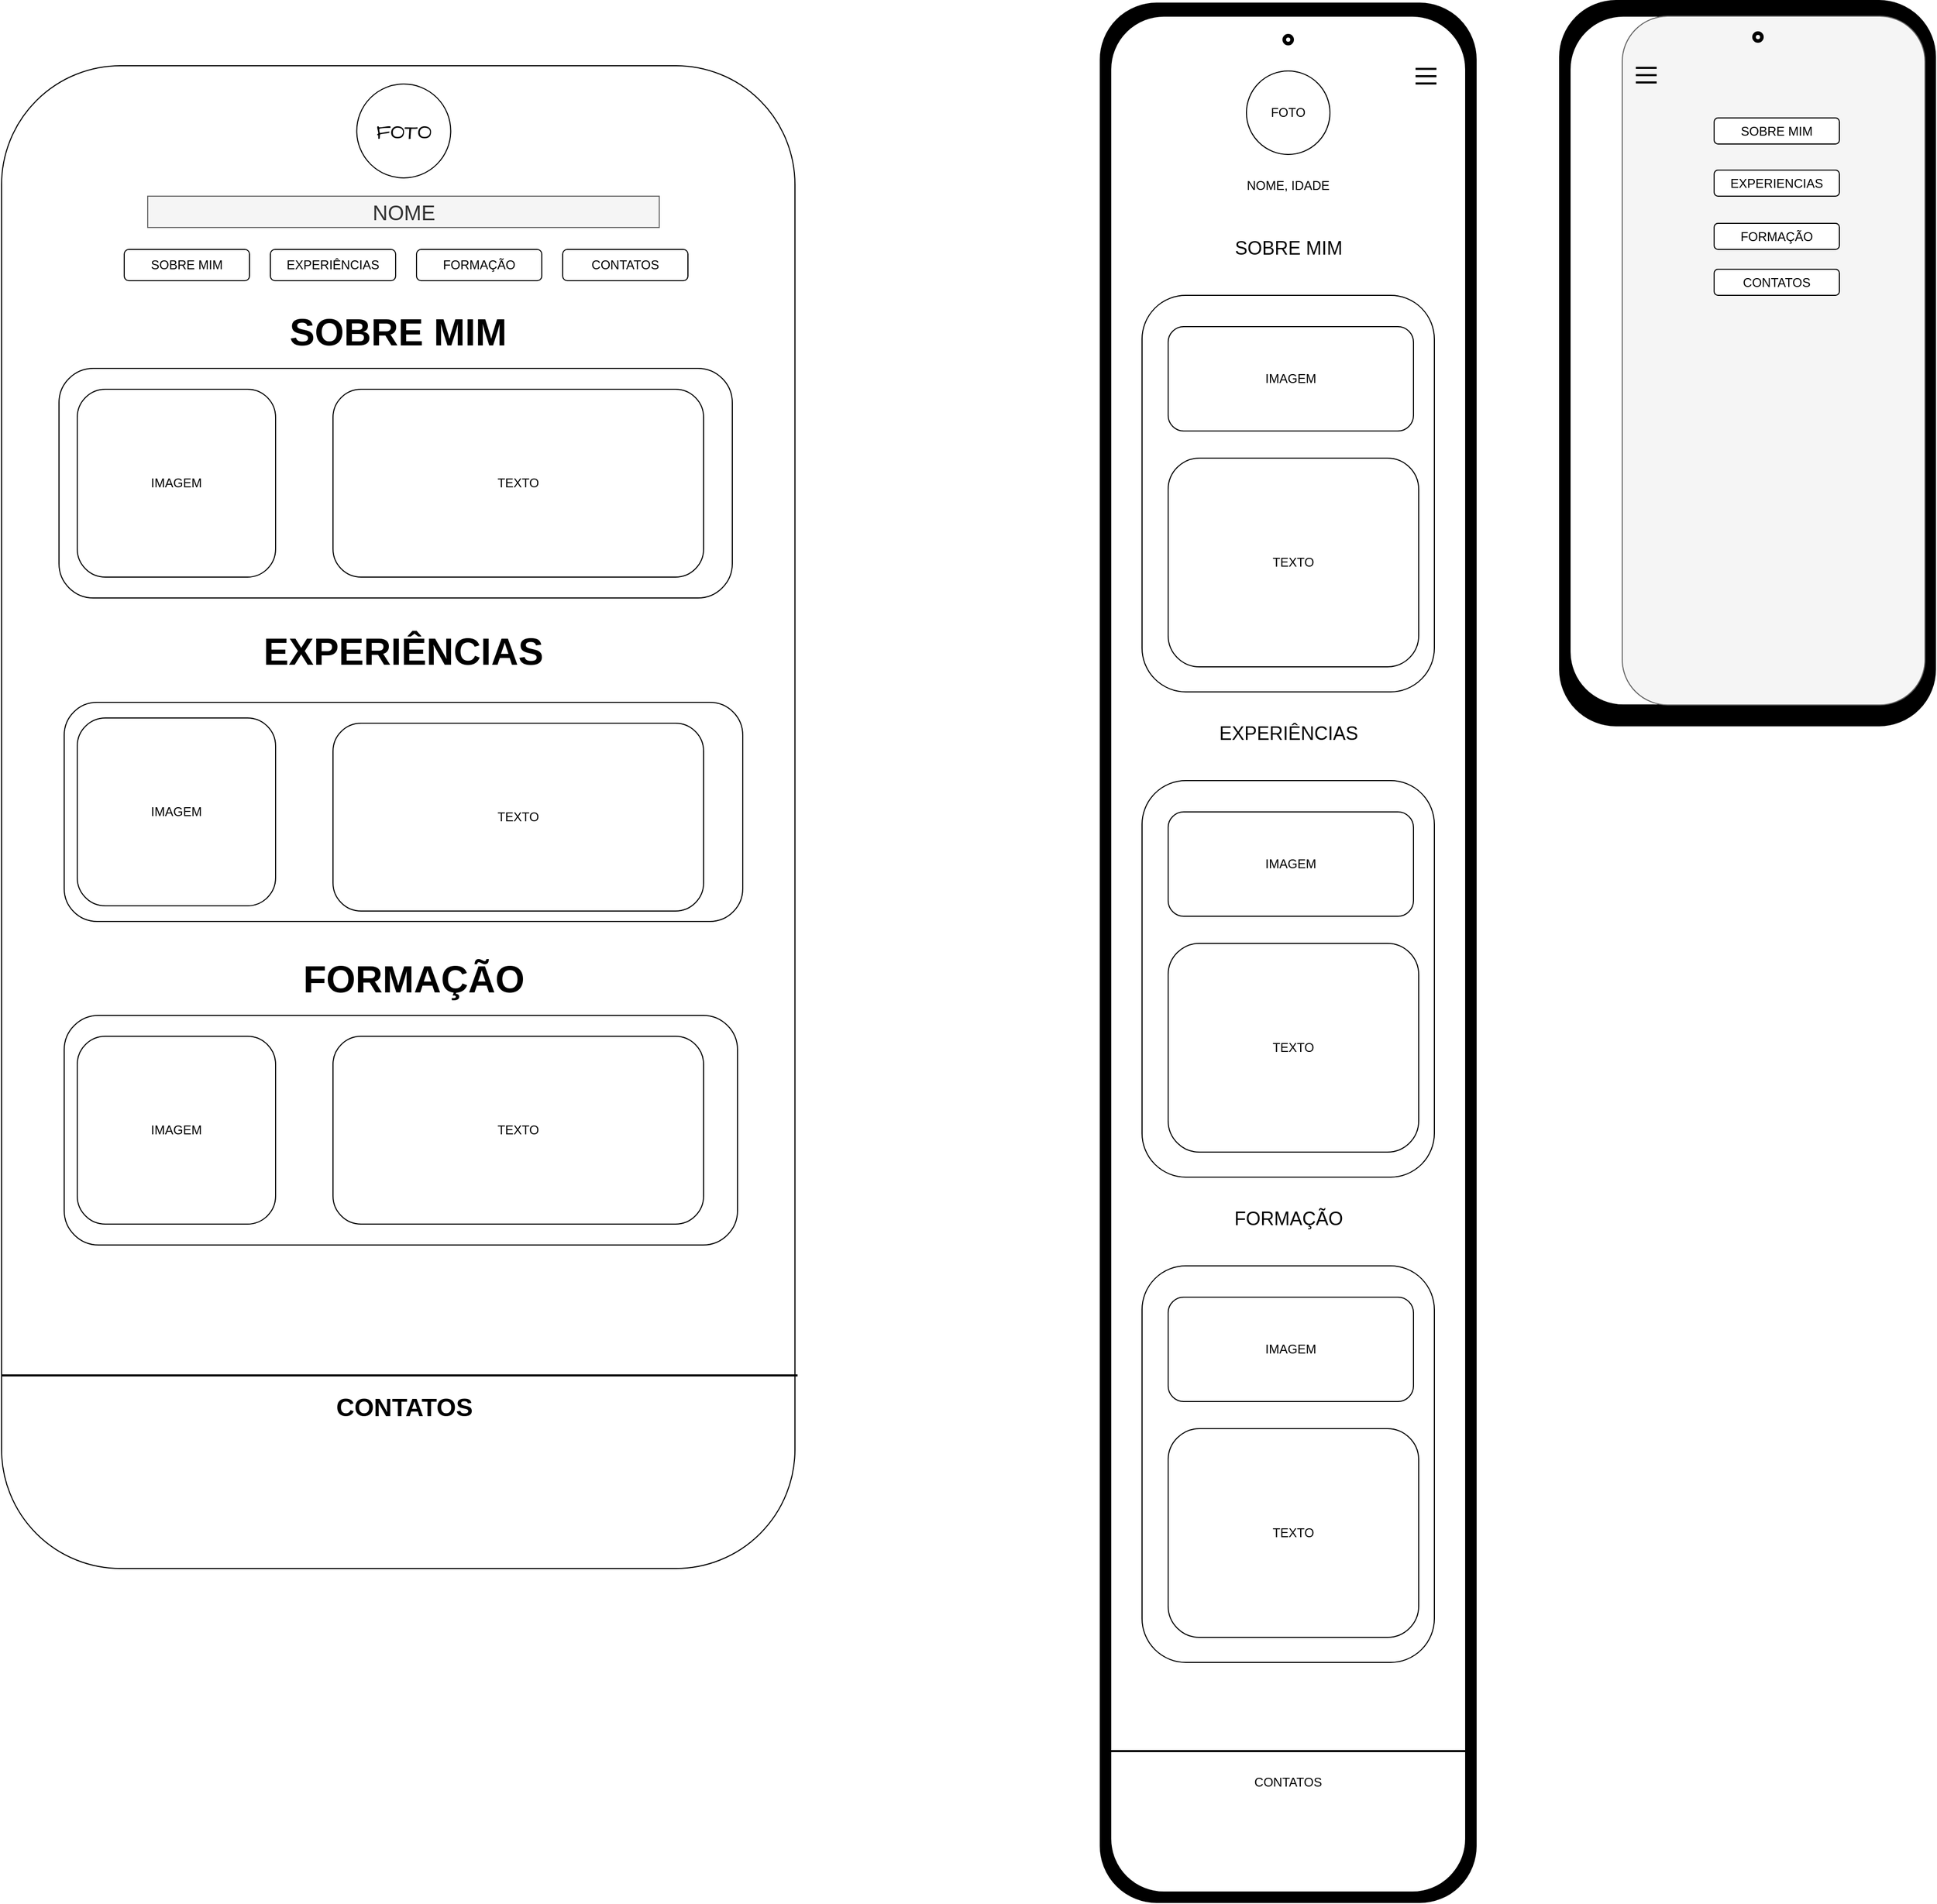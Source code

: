 <mxfile version="22.0.0" type="device">
  <diagram name="Página-1" id="LavA5wfHHiMm7ToJ8xh2">
    <mxGraphModel dx="2800" dy="1175" grid="1" gridSize="10" guides="1" tooltips="1" connect="1" arrows="1" fold="1" page="1" pageScale="1" pageWidth="1920" pageHeight="1200" math="0" shadow="0">
      <root>
        <mxCell id="0" />
        <mxCell id="1" parent="0" />
        <mxCell id="fGEQ1BemYQ1df5fQ60ZC-79" value="" style="rounded=1;whiteSpace=wrap;html=1;hachureGap=4;fontFamily=Helvetica;fontSize=20;" parent="1" vertex="1">
          <mxGeometry x="37.5" y="110" width="760" height="1440" as="geometry" />
        </mxCell>
        <mxCell id="fGEQ1BemYQ1df5fQ60ZC-48" value="" style="rounded=1;whiteSpace=wrap;html=1;strokeColor=#000000;fillColor=#000000;" parent="1" vertex="1">
          <mxGeometry x="1090" y="50" width="360" height="1820" as="geometry" />
        </mxCell>
        <mxCell id="fGEQ1BemYQ1df5fQ60ZC-35" value="&lt;b&gt;&lt;font style=&quot;font-size: 36px;&quot;&gt;FORMAÇÃO&lt;/font&gt;&lt;/b&gt;" style="text;html=1;align=center;verticalAlign=middle;whiteSpace=wrap;rounded=0;" parent="1" vertex="1">
          <mxGeometry x="280" y="970" width="305" height="30" as="geometry" />
        </mxCell>
        <mxCell id="fGEQ1BemYQ1df5fQ60ZC-45" value="" style="rounded=1;whiteSpace=wrap;html=1;" parent="1" vertex="1">
          <mxGeometry x="1100" y="62.5" width="340" height="1797.5" as="geometry" />
        </mxCell>
        <mxCell id="fGEQ1BemYQ1df5fQ60ZC-46" value="FOTO" style="ellipse;whiteSpace=wrap;html=1;aspect=fixed;" parent="1" vertex="1">
          <mxGeometry x="1230" y="115" width="80" height="80" as="geometry" />
        </mxCell>
        <mxCell id="fGEQ1BemYQ1df5fQ60ZC-47" value="NOME, IDADE" style="text;html=1;strokeColor=none;fillColor=none;align=center;verticalAlign=middle;whiteSpace=wrap;rounded=0;" parent="1" vertex="1">
          <mxGeometry x="1220" y="210" width="100" height="30" as="geometry" />
        </mxCell>
        <mxCell id="fGEQ1BemYQ1df5fQ60ZC-50" value="" style="ellipse;whiteSpace=wrap;html=1;aspect=fixed;fillColor=#000000;" parent="1" vertex="1">
          <mxGeometry x="1265" y="80" width="10" height="10" as="geometry" />
        </mxCell>
        <mxCell id="fGEQ1BemYQ1df5fQ60ZC-51" value="" style="ellipse;whiteSpace=wrap;html=1;aspect=fixed;" parent="1" vertex="1">
          <mxGeometry x="1267.5" y="82.5" width="5" height="5" as="geometry" />
        </mxCell>
        <mxCell id="fGEQ1BemYQ1df5fQ60ZC-52" value="&lt;font style=&quot;font-size: 18px;&quot;&gt;SOBRE MIM&lt;/font&gt;" style="text;html=1;strokeColor=none;fillColor=none;align=center;verticalAlign=middle;whiteSpace=wrap;rounded=0;" parent="1" vertex="1">
          <mxGeometry x="1212.5" y="270" width="115" height="30" as="geometry" />
        </mxCell>
        <mxCell id="fGEQ1BemYQ1df5fQ60ZC-73" value="&lt;b&gt;&lt;font style=&quot;font-size: 36px;&quot;&gt;EXPERIÊNCIAS&lt;/font&gt;&lt;/b&gt;" style="text;html=1;align=center;verticalAlign=middle;whiteSpace=wrap;rounded=0;" parent="1" vertex="1">
          <mxGeometry x="270" y="656" width="305" height="30" as="geometry" />
        </mxCell>
        <mxCell id="fGEQ1BemYQ1df5fQ60ZC-77" value="AREA DE TXTO" style="rounded=1;whiteSpace=wrap;html=1;" parent="1" vertex="1">
          <mxGeometry x="97.5" y="720" width="650" height="210" as="geometry" />
        </mxCell>
        <mxCell id="fGEQ1BemYQ1df5fQ60ZC-78" value="AREA DE TEXTO" style="rounded=1;whiteSpace=wrap;html=1;" parent="1" vertex="1">
          <mxGeometry x="97.5" y="1020" width="645" height="220" as="geometry" />
        </mxCell>
        <mxCell id="fGEQ1BemYQ1df5fQ60ZC-80" value="FOTO" style="ellipse;whiteSpace=wrap;html=1;aspect=fixed;hachureGap=4;fontFamily=Architects Daughter;fontSource=https%3A%2F%2Ffonts.googleapis.com%2Fcss%3Ffamily%3DArchitects%2BDaughter;fontSize=20;" parent="1" vertex="1">
          <mxGeometry x="377.75" y="127.5" width="90" height="90" as="geometry" />
        </mxCell>
        <mxCell id="fGEQ1BemYQ1df5fQ60ZC-81" value="NOME" style="text;html=1;strokeColor=#666666;fillColor=#f5f5f5;align=center;verticalAlign=middle;whiteSpace=wrap;rounded=0;fontSize=20;fontFamily=Helvetica;fontColor=#333333;" parent="1" vertex="1">
          <mxGeometry x="177.5" y="235" width="490" height="30" as="geometry" />
        </mxCell>
        <mxCell id="fGEQ1BemYQ1df5fQ60ZC-82" value="SOBRE MIM" style="rounded=1;whiteSpace=wrap;html=1;" parent="1" vertex="1">
          <mxGeometry x="155" y="286" width="120" height="30" as="geometry" />
        </mxCell>
        <mxCell id="fGEQ1BemYQ1df5fQ60ZC-83" value="&lt;font style=&quot;vertical-align: inherit;&quot;&gt;&lt;font style=&quot;vertical-align: inherit;&quot;&gt;EXPERIÊNCIAS&lt;/font&gt;&lt;/font&gt;" style="rounded=1;whiteSpace=wrap;html=1;" parent="1" vertex="1">
          <mxGeometry x="295" y="286" width="120" height="30" as="geometry" />
        </mxCell>
        <mxCell id="fGEQ1BemYQ1df5fQ60ZC-84" value="&lt;font style=&quot;vertical-align: inherit;&quot;&gt;&lt;font style=&quot;vertical-align: inherit;&quot;&gt;FORMAÇÃO&lt;/font&gt;&lt;/font&gt;" style="rounded=1;whiteSpace=wrap;html=1;" parent="1" vertex="1">
          <mxGeometry x="435" y="286" width="120" height="30" as="geometry" />
        </mxCell>
        <mxCell id="fGEQ1BemYQ1df5fQ60ZC-85" value="&lt;b&gt;&lt;font style=&quot;font-size: 36px;&quot;&gt;SOBRE MIM&lt;/font&gt;&lt;/b&gt;" style="text;html=1;align=center;verticalAlign=middle;whiteSpace=wrap;rounded=0;" parent="1" vertex="1">
          <mxGeometry x="265" y="350" width="305" height="30" as="geometry" />
        </mxCell>
        <mxCell id="fGEQ1BemYQ1df5fQ60ZC-88" value="" style="rounded=1;whiteSpace=wrap;html=1;" parent="1" vertex="1">
          <mxGeometry x="92.5" y="400" width="645" height="220" as="geometry" />
        </mxCell>
        <mxCell id="fGEQ1BemYQ1df5fQ60ZC-89" value="" style="rounded=1;whiteSpace=wrap;html=1;" parent="1" vertex="1">
          <mxGeometry x="1130" y="330" width="280" height="380" as="geometry" />
        </mxCell>
        <mxCell id="fGEQ1BemYQ1df5fQ60ZC-90" value="" style="line;strokeWidth=2;html=1;perimeter=backbonePerimeter;points=[];outlineConnect=0;" parent="1" vertex="1">
          <mxGeometry x="1392" y="108" width="20" height="10" as="geometry" />
        </mxCell>
        <mxCell id="fGEQ1BemYQ1df5fQ60ZC-91" value="" style="line;strokeWidth=2;html=1;perimeter=backbonePerimeter;points=[];outlineConnect=0;" parent="1" vertex="1">
          <mxGeometry x="1392" y="115" width="20" height="10" as="geometry" />
        </mxCell>
        <mxCell id="fGEQ1BemYQ1df5fQ60ZC-92" value="" style="line;strokeWidth=2;html=1;perimeter=backbonePerimeter;points=[];outlineConnect=0;" parent="1" vertex="1">
          <mxGeometry x="1392" y="122" width="20" height="10" as="geometry" />
        </mxCell>
        <mxCell id="nooxoIKd4WOaRMmOMWxM-23" value="" style="rounded=1;whiteSpace=wrap;html=1;strokeColor=#000000;fillColor=#000000;" parent="1" vertex="1">
          <mxGeometry x="1530" y="47.5" width="360" height="695" as="geometry" />
        </mxCell>
        <mxCell id="nooxoIKd4WOaRMmOMWxM-24" value="" style="rounded=1;whiteSpace=wrap;html=1;" parent="1" vertex="1">
          <mxGeometry x="1540" y="62.5" width="340" height="660" as="geometry" />
        </mxCell>
        <mxCell id="nooxoIKd4WOaRMmOMWxM-27" value="" style="ellipse;whiteSpace=wrap;html=1;aspect=fixed;fillColor=#000000;" parent="1" vertex="1">
          <mxGeometry x="1705" y="77.5" width="10" height="10" as="geometry" />
        </mxCell>
        <mxCell id="nooxoIKd4WOaRMmOMWxM-28" value="" style="ellipse;whiteSpace=wrap;html=1;aspect=fixed;" parent="1" vertex="1">
          <mxGeometry x="1707.5" y="80" width="5" height="5" as="geometry" />
        </mxCell>
        <mxCell id="nooxoIKd4WOaRMmOMWxM-38" value="" style="rounded=1;whiteSpace=wrap;html=1;fillColor=#f5f5f5;fontColor=#333333;strokeColor=#666666;" parent="1" vertex="1">
          <mxGeometry x="1590" y="62.5" width="290" height="660" as="geometry" />
        </mxCell>
        <mxCell id="nooxoIKd4WOaRMmOMWxM-39" value="" style="ellipse;whiteSpace=wrap;html=1;aspect=fixed;fillColor=#000000;" parent="1" vertex="1">
          <mxGeometry x="1715" y="77.5" width="10" height="10" as="geometry" />
        </mxCell>
        <mxCell id="nooxoIKd4WOaRMmOMWxM-40" value="" style="ellipse;whiteSpace=wrap;html=1;aspect=fixed;" parent="1" vertex="1">
          <mxGeometry x="1717.5" y="80" width="5" height="5" as="geometry" />
        </mxCell>
        <mxCell id="nooxoIKd4WOaRMmOMWxM-41" value="" style="line;strokeWidth=2;html=1;perimeter=backbonePerimeter;points=[];outlineConnect=0;" parent="1" vertex="1">
          <mxGeometry x="1603" y="107" width="20" height="10" as="geometry" />
        </mxCell>
        <mxCell id="nooxoIKd4WOaRMmOMWxM-42" value="" style="line;strokeWidth=2;html=1;perimeter=backbonePerimeter;points=[];outlineConnect=0;" parent="1" vertex="1">
          <mxGeometry x="1603" y="114" width="20" height="10" as="geometry" />
        </mxCell>
        <mxCell id="nooxoIKd4WOaRMmOMWxM-43" value="" style="line;strokeWidth=2;html=1;perimeter=backbonePerimeter;points=[];outlineConnect=0;" parent="1" vertex="1">
          <mxGeometry x="1603" y="121" width="20" height="10" as="geometry" />
        </mxCell>
        <mxCell id="nooxoIKd4WOaRMmOMWxM-45" value="SOBRE MIM" style="rounded=1;whiteSpace=wrap;html=1;" parent="1" vertex="1">
          <mxGeometry x="1678" y="160" width="120" height="25" as="geometry" />
        </mxCell>
        <mxCell id="nooxoIKd4WOaRMmOMWxM-46" value="EXPERIENCIAS" style="rounded=1;whiteSpace=wrap;html=1;" parent="1" vertex="1">
          <mxGeometry x="1678" y="210" width="120" height="25" as="geometry" />
        </mxCell>
        <mxCell id="nooxoIKd4WOaRMmOMWxM-47" value="FORMAÇÃO" style="rounded=1;whiteSpace=wrap;html=1;" parent="1" vertex="1">
          <mxGeometry x="1678" y="261" width="120" height="25" as="geometry" />
        </mxCell>
        <mxCell id="Y5cfU9OoWr337SU91PaD-1" value="CONTATOS" style="rounded=1;whiteSpace=wrap;html=1;" parent="1" vertex="1">
          <mxGeometry x="1678" y="305" width="120" height="25" as="geometry" />
        </mxCell>
        <mxCell id="Y5cfU9OoWr337SU91PaD-2" value="CONTATOS" style="rounded=1;whiteSpace=wrap;html=1;" parent="1" vertex="1">
          <mxGeometry x="575" y="286" width="120" height="30" as="geometry" />
        </mxCell>
        <mxCell id="Y5cfU9OoWr337SU91PaD-3" value="IMAGEM" style="rounded=1;whiteSpace=wrap;html=1;" parent="1" vertex="1">
          <mxGeometry x="110" y="420" width="190" height="180" as="geometry" />
        </mxCell>
        <mxCell id="Y5cfU9OoWr337SU91PaD-4" value="TEXTO" style="rounded=1;whiteSpace=wrap;html=1;" parent="1" vertex="1">
          <mxGeometry x="355" y="420" width="355" height="180" as="geometry" />
        </mxCell>
        <mxCell id="Y5cfU9OoWr337SU91PaD-9" value="IMAGEM" style="rounded=1;whiteSpace=wrap;html=1;" parent="1" vertex="1">
          <mxGeometry x="110" y="735" width="190" height="180" as="geometry" />
        </mxCell>
        <mxCell id="Y5cfU9OoWr337SU91PaD-10" value="IMAGEM" style="rounded=1;whiteSpace=wrap;html=1;" parent="1" vertex="1">
          <mxGeometry x="110" y="1040" width="190" height="180" as="geometry" />
        </mxCell>
        <mxCell id="Y5cfU9OoWr337SU91PaD-11" value="TEXTO" style="rounded=1;whiteSpace=wrap;html=1;" parent="1" vertex="1">
          <mxGeometry x="355" y="740" width="355" height="180" as="geometry" />
        </mxCell>
        <mxCell id="Y5cfU9OoWr337SU91PaD-12" value="TEXTO" style="rounded=1;whiteSpace=wrap;html=1;" parent="1" vertex="1">
          <mxGeometry x="355" y="1040" width="355" height="180" as="geometry" />
        </mxCell>
        <mxCell id="Y5cfU9OoWr337SU91PaD-14" value="IMAGEM" style="rounded=1;whiteSpace=wrap;html=1;" parent="1" vertex="1">
          <mxGeometry x="1155" y="360" width="235" height="100" as="geometry" />
        </mxCell>
        <mxCell id="Y5cfU9OoWr337SU91PaD-15" value="TEXTO" style="rounded=1;whiteSpace=wrap;html=1;" parent="1" vertex="1">
          <mxGeometry x="1155" y="486" width="240" height="200" as="geometry" />
        </mxCell>
        <mxCell id="Y5cfU9OoWr337SU91PaD-16" value="&lt;font style=&quot;font-size: 18px;&quot;&gt;EXPERIÊNCIAS&lt;/font&gt;" style="text;html=1;strokeColor=none;fillColor=none;align=center;verticalAlign=middle;whiteSpace=wrap;rounded=0;" parent="1" vertex="1">
          <mxGeometry x="1212.5" y="735" width="115" height="30" as="geometry" />
        </mxCell>
        <mxCell id="Y5cfU9OoWr337SU91PaD-17" value="" style="rounded=1;whiteSpace=wrap;html=1;" parent="1" vertex="1">
          <mxGeometry x="1130" y="795" width="280" height="380" as="geometry" />
        </mxCell>
        <mxCell id="Y5cfU9OoWr337SU91PaD-18" value="IMAGEM" style="rounded=1;whiteSpace=wrap;html=1;" parent="1" vertex="1">
          <mxGeometry x="1155" y="825" width="235" height="100" as="geometry" />
        </mxCell>
        <mxCell id="Y5cfU9OoWr337SU91PaD-19" value="TEXTO" style="rounded=1;whiteSpace=wrap;html=1;" parent="1" vertex="1">
          <mxGeometry x="1155" y="951" width="240" height="200" as="geometry" />
        </mxCell>
        <mxCell id="Y5cfU9OoWr337SU91PaD-24" value="&lt;font style=&quot;font-size: 18px;&quot;&gt;FORMAÇÃO&lt;/font&gt;" style="text;html=1;strokeColor=none;fillColor=none;align=center;verticalAlign=middle;whiteSpace=wrap;rounded=0;" parent="1" vertex="1">
          <mxGeometry x="1212.5" y="1200" width="115" height="30" as="geometry" />
        </mxCell>
        <mxCell id="Y5cfU9OoWr337SU91PaD-25" value="" style="rounded=1;whiteSpace=wrap;html=1;" parent="1" vertex="1">
          <mxGeometry x="1130" y="1260" width="280" height="380" as="geometry" />
        </mxCell>
        <mxCell id="Y5cfU9OoWr337SU91PaD-26" value="IMAGEM" style="rounded=1;whiteSpace=wrap;html=1;" parent="1" vertex="1">
          <mxGeometry x="1155" y="1290" width="235" height="100" as="geometry" />
        </mxCell>
        <mxCell id="Y5cfU9OoWr337SU91PaD-27" value="TEXTO" style="rounded=1;whiteSpace=wrap;html=1;" parent="1" vertex="1">
          <mxGeometry x="1155" y="1416" width="240" height="200" as="geometry" />
        </mxCell>
        <mxCell id="Y5cfU9OoWr337SU91PaD-36" value="" style="line;strokeWidth=2;html=1;" parent="1" vertex="1">
          <mxGeometry x="1100" y="1720" width="340" height="10" as="geometry" />
        </mxCell>
        <mxCell id="Y5cfU9OoWr337SU91PaD-37" value="CONTATOS" style="text;html=1;strokeColor=none;fillColor=none;align=center;verticalAlign=middle;whiteSpace=wrap;rounded=0;" parent="1" vertex="1">
          <mxGeometry x="1240" y="1740" width="60" height="30" as="geometry" />
        </mxCell>
        <mxCell id="tqwyW3pv-g3gXoRzXJvw-1" value="" style="line;strokeWidth=2;html=1;" vertex="1" parent="1">
          <mxGeometry x="37.5" y="1360" width="762.5" height="10" as="geometry" />
        </mxCell>
        <mxCell id="tqwyW3pv-g3gXoRzXJvw-3" value="&lt;font style=&quot;vertical-align: inherit;&quot;&gt;&lt;font style=&quot;vertical-align: inherit;&quot;&gt;CONTATOS&lt;/font&gt;&lt;/font&gt;" style="text;strokeColor=none;fillColor=none;html=1;fontSize=24;fontStyle=1;verticalAlign=middle;align=center;" vertex="1" parent="1">
          <mxGeometry x="372.75" y="1376" width="100" height="40" as="geometry" />
        </mxCell>
      </root>
    </mxGraphModel>
  </diagram>
</mxfile>
